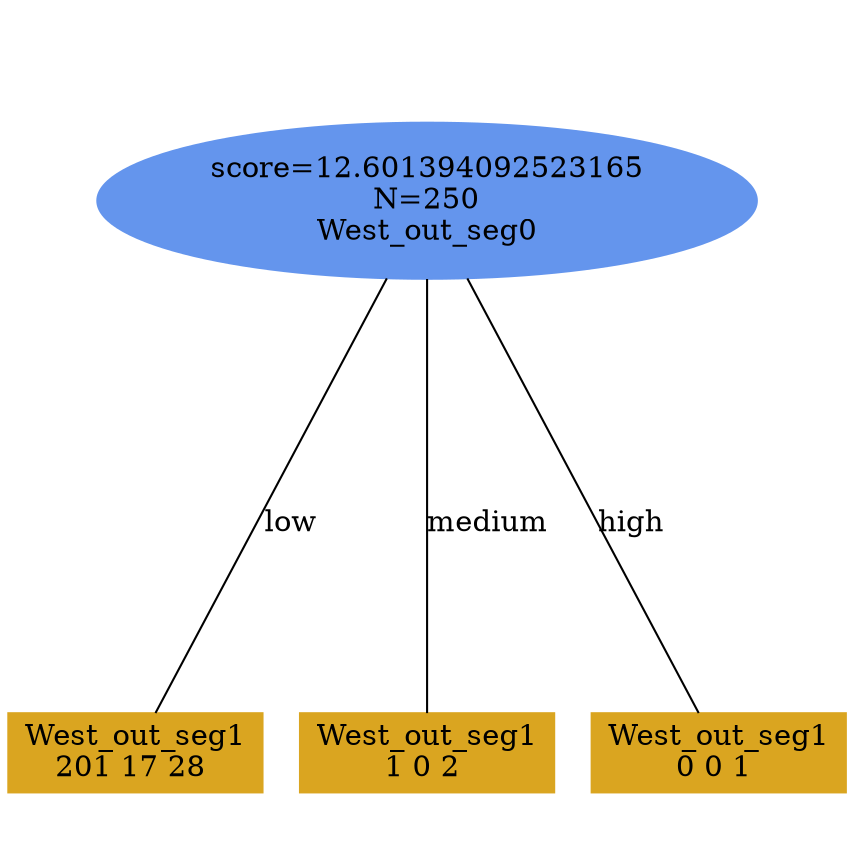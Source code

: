 digraph "DD" {
size = "7.5,10"
ratio=1.0;
center = true;
edge [dir = none];
{ rank = same; node [shape=ellipse, style=filled, color=cornflowerblue];"5807" [label="score=12.601394092523165\nN=250\nWest_out_seg0"];}
{ rank = same; node [shape=box, style=filled, color=goldenrod];"5808" [label="West_out_seg1\n201 17 28 "];}
{ rank = same; node [shape=box, style=filled, color=goldenrod];"5809" [label="West_out_seg1\n1 0 2 "];}
{ rank = same; node [shape=box, style=filled, color=goldenrod];"5810" [label="West_out_seg1\n0 0 1 "];}
"5807" -> "5808" [label = "low"];
"5807" -> "5809" [label = "medium"];
"5807" -> "5810" [label = "high"];

}